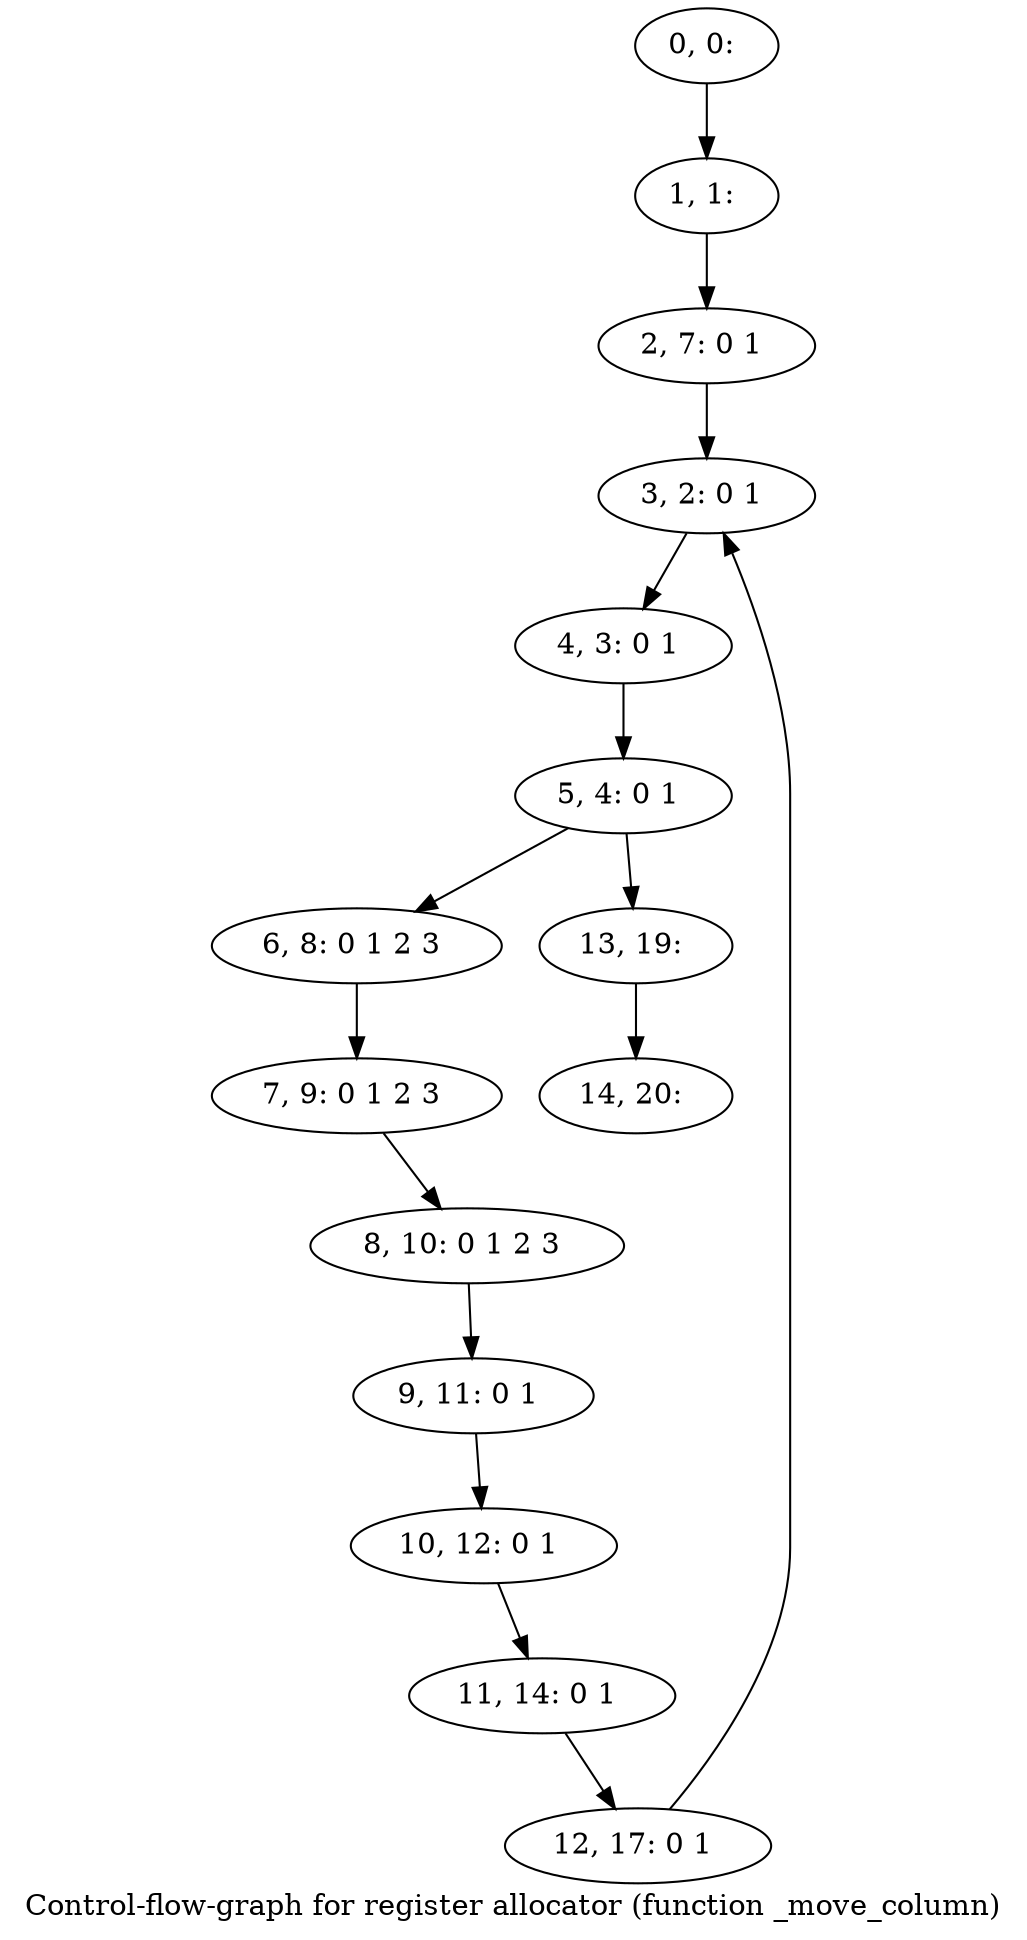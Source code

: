 digraph G {
graph [label="Control-flow-graph for register allocator (function _move_column)"]
0[label="0, 0: "];
1[label="1, 1: "];
2[label="2, 7: 0 1 "];
3[label="3, 2: 0 1 "];
4[label="4, 3: 0 1 "];
5[label="5, 4: 0 1 "];
6[label="6, 8: 0 1 2 3 "];
7[label="7, 9: 0 1 2 3 "];
8[label="8, 10: 0 1 2 3 "];
9[label="9, 11: 0 1 "];
10[label="10, 12: 0 1 "];
11[label="11, 14: 0 1 "];
12[label="12, 17: 0 1 "];
13[label="13, 19: "];
14[label="14, 20: "];
0->1 ;
1->2 ;
2->3 ;
3->4 ;
4->5 ;
5->6 ;
5->13 ;
6->7 ;
7->8 ;
8->9 ;
9->10 ;
10->11 ;
11->12 ;
12->3 ;
13->14 ;
}
